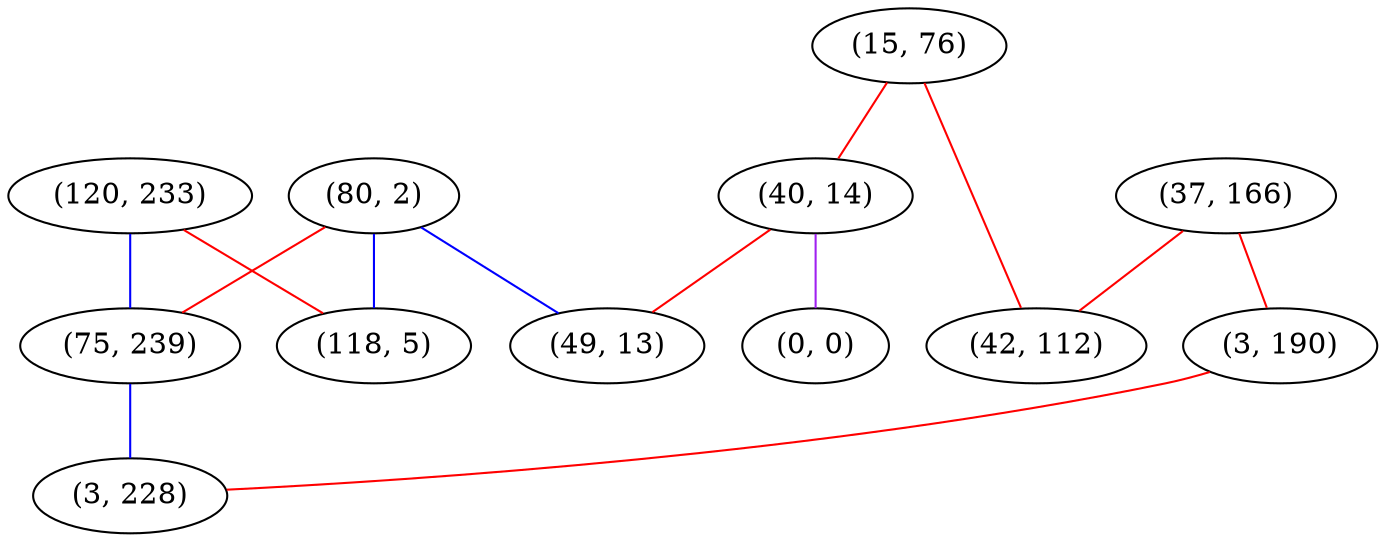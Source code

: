 graph "" {
"(15, 76)";
"(40, 14)";
"(0, 0)";
"(120, 233)";
"(37, 166)";
"(42, 112)";
"(80, 2)";
"(3, 190)";
"(118, 5)";
"(75, 239)";
"(49, 13)";
"(3, 228)";
"(15, 76)" -- "(42, 112)"  [color=red, key=0, weight=1];
"(15, 76)" -- "(40, 14)"  [color=red, key=0, weight=1];
"(40, 14)" -- "(49, 13)"  [color=red, key=0, weight=1];
"(40, 14)" -- "(0, 0)"  [color=purple, key=0, weight=4];
"(120, 233)" -- "(75, 239)"  [color=blue, key=0, weight=3];
"(120, 233)" -- "(118, 5)"  [color=red, key=0, weight=1];
"(37, 166)" -- "(42, 112)"  [color=red, key=0, weight=1];
"(37, 166)" -- "(3, 190)"  [color=red, key=0, weight=1];
"(80, 2)" -- "(75, 239)"  [color=red, key=0, weight=1];
"(80, 2)" -- "(118, 5)"  [color=blue, key=0, weight=3];
"(80, 2)" -- "(49, 13)"  [color=blue, key=0, weight=3];
"(3, 190)" -- "(3, 228)"  [color=red, key=0, weight=1];
"(75, 239)" -- "(3, 228)"  [color=blue, key=0, weight=3];
}
